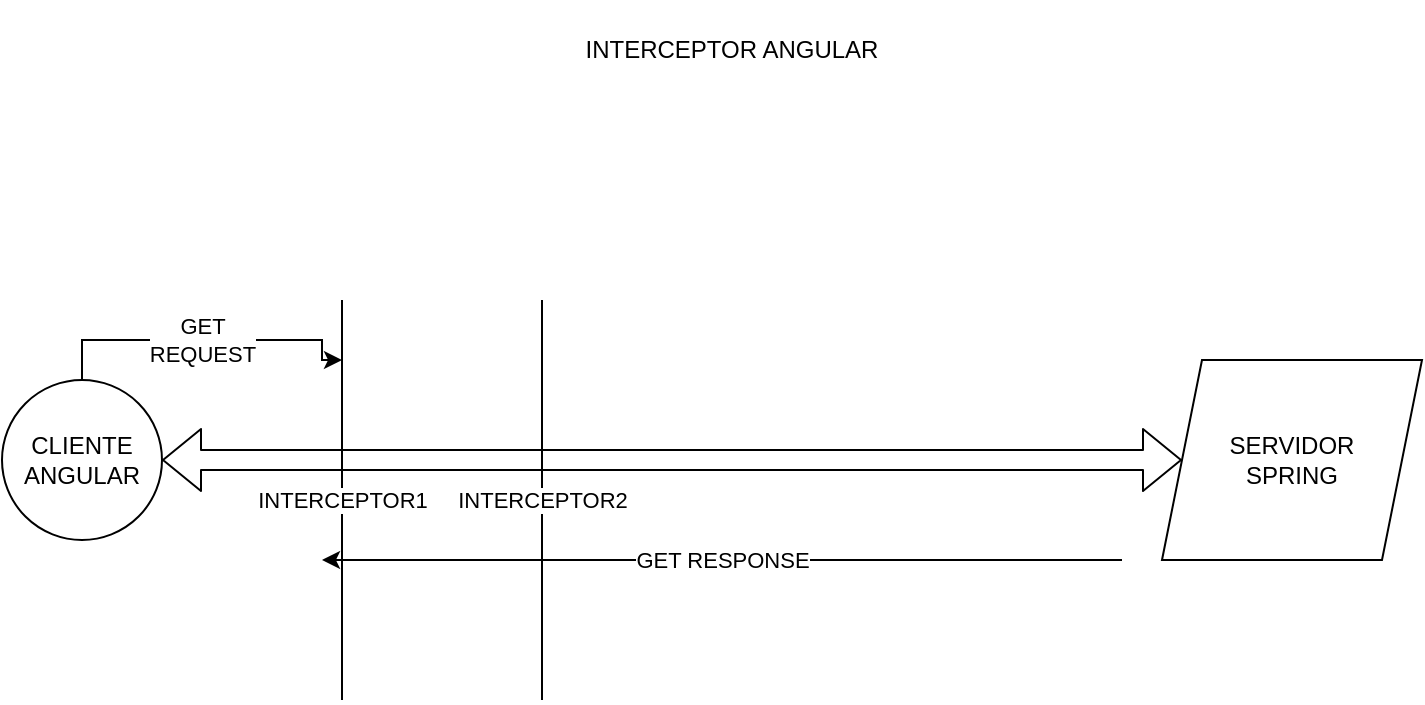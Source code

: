 <mxfile version="14.6.13" type="device"><diagram id="wdHB6s7hAwX3dQzlOHux" name="Página-1"><mxGraphModel dx="1326" dy="806" grid="1" gridSize="10" guides="1" tooltips="1" connect="1" arrows="1" fold="1" page="1" pageScale="1" pageWidth="1169" pageHeight="827" math="0" shadow="0"><root><mxCell id="0"/><mxCell id="1" parent="0"/><mxCell id="WiQr31IK3x6iASzIjIAM-1" value="INTERCEPTOR ANGULAR" style="text;html=1;strokeColor=none;fillColor=none;align=center;verticalAlign=middle;whiteSpace=wrap;rounded=0;" vertex="1" parent="1"><mxGeometry x="340" y="170" width="410" height="50" as="geometry"/></mxCell><mxCell id="WiQr31IK3x6iASzIjIAM-8" value="GET&lt;br&gt;REQUEST" style="edgeStyle=orthogonalEdgeStyle;rounded=0;orthogonalLoop=1;jettySize=auto;html=1;exitX=0.5;exitY=0;exitDx=0;exitDy=0;" edge="1" parent="1" source="WiQr31IK3x6iASzIjIAM-2"><mxGeometry relative="1" as="geometry"><mxPoint x="350" y="350" as="targetPoint"/><Array as="points"><mxPoint x="220" y="340"/><mxPoint x="340" y="340"/></Array></mxGeometry></mxCell><mxCell id="WiQr31IK3x6iASzIjIAM-2" value="CLIENTE&lt;br&gt;ANGULAR" style="ellipse;whiteSpace=wrap;html=1;aspect=fixed;" vertex="1" parent="1"><mxGeometry x="180" y="360" width="80" height="80" as="geometry"/></mxCell><mxCell id="WiQr31IK3x6iASzIjIAM-4" value="SERVIDOR&lt;br&gt;SPRING" style="shape=parallelogram;perimeter=parallelogramPerimeter;whiteSpace=wrap;html=1;fixedSize=1;" vertex="1" parent="1"><mxGeometry x="760" y="350" width="130" height="100" as="geometry"/></mxCell><mxCell id="WiQr31IK3x6iASzIjIAM-5" value="" style="shape=flexArrow;endArrow=classic;startArrow=classic;html=1;exitX=1;exitY=0.5;exitDx=0;exitDy=0;entryX=0;entryY=0.5;entryDx=0;entryDy=0;" edge="1" parent="1" source="WiQr31IK3x6iASzIjIAM-2" target="WiQr31IK3x6iASzIjIAM-4"><mxGeometry width="100" height="100" relative="1" as="geometry"><mxPoint x="530" y="440" as="sourcePoint"/><mxPoint x="630" y="340" as="targetPoint"/></mxGeometry></mxCell><mxCell id="WiQr31IK3x6iASzIjIAM-6" value="INTERCEPTOR1" style="endArrow=none;html=1;" edge="1" parent="1"><mxGeometry width="50" height="50" relative="1" as="geometry"><mxPoint x="350" y="520" as="sourcePoint"/><mxPoint x="350" y="320" as="targetPoint"/></mxGeometry></mxCell><mxCell id="WiQr31IK3x6iASzIjIAM-7" value="GET RESPONSE" style="endArrow=classic;html=1;" edge="1" parent="1"><mxGeometry width="50" height="50" relative="1" as="geometry"><mxPoint x="740" y="450" as="sourcePoint"/><mxPoint x="340" y="450" as="targetPoint"/></mxGeometry></mxCell><mxCell id="WiQr31IK3x6iASzIjIAM-9" value="INTERCEPTOR2" style="endArrow=none;html=1;" edge="1" parent="1"><mxGeometry width="50" height="50" relative="1" as="geometry"><mxPoint x="450" y="520" as="sourcePoint"/><mxPoint x="450" y="320" as="targetPoint"/></mxGeometry></mxCell></root></mxGraphModel></diagram></mxfile>